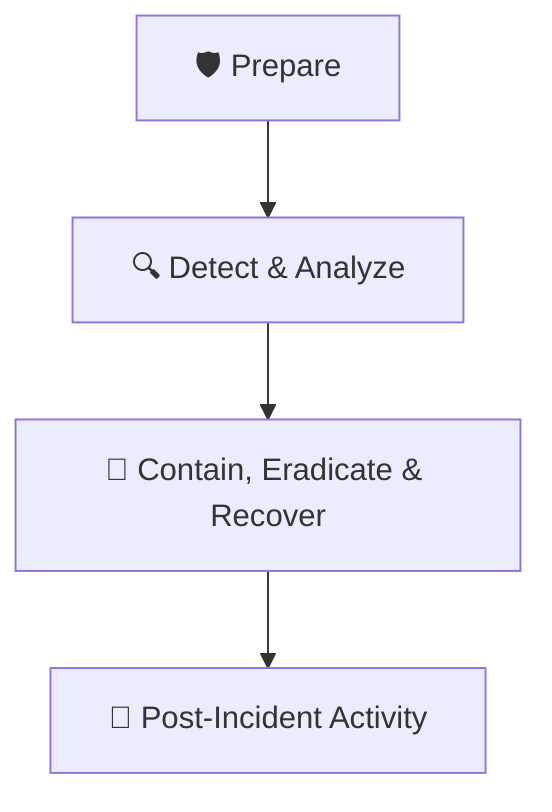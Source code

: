 flowchart TD
    A[🛡️ Prepare] --> B[🔍 Detect & Analyze]
    B --> C[🧯 Contain, Eradicate & Recover]
    C --> D[📝 Post-Incident Activity]